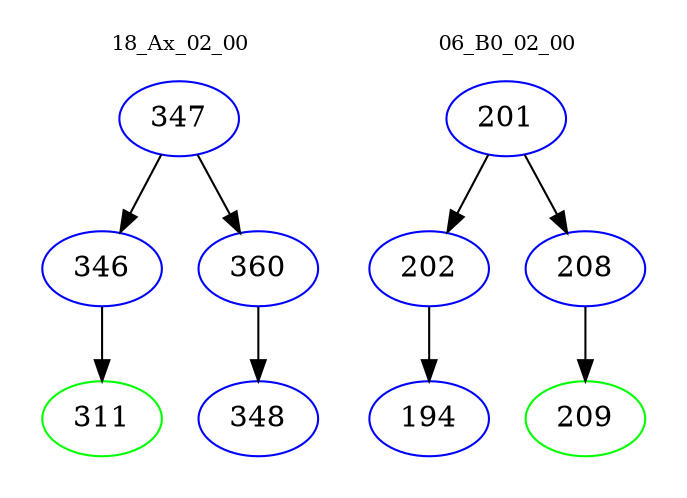 digraph{
subgraph cluster_0 {
color = white
label = "18_Ax_02_00";
fontsize=10;
T0_347 [label="347", color="blue"]
T0_347 -> T0_346 [color="black"]
T0_346 [label="346", color="blue"]
T0_346 -> T0_311 [color="black"]
T0_311 [label="311", color="green"]
T0_347 -> T0_360 [color="black"]
T0_360 [label="360", color="blue"]
T0_360 -> T0_348 [color="black"]
T0_348 [label="348", color="blue"]
}
subgraph cluster_1 {
color = white
label = "06_B0_02_00";
fontsize=10;
T1_201 [label="201", color="blue"]
T1_201 -> T1_202 [color="black"]
T1_202 [label="202", color="blue"]
T1_202 -> T1_194 [color="black"]
T1_194 [label="194", color="blue"]
T1_201 -> T1_208 [color="black"]
T1_208 [label="208", color="blue"]
T1_208 -> T1_209 [color="black"]
T1_209 [label="209", color="green"]
}
}
